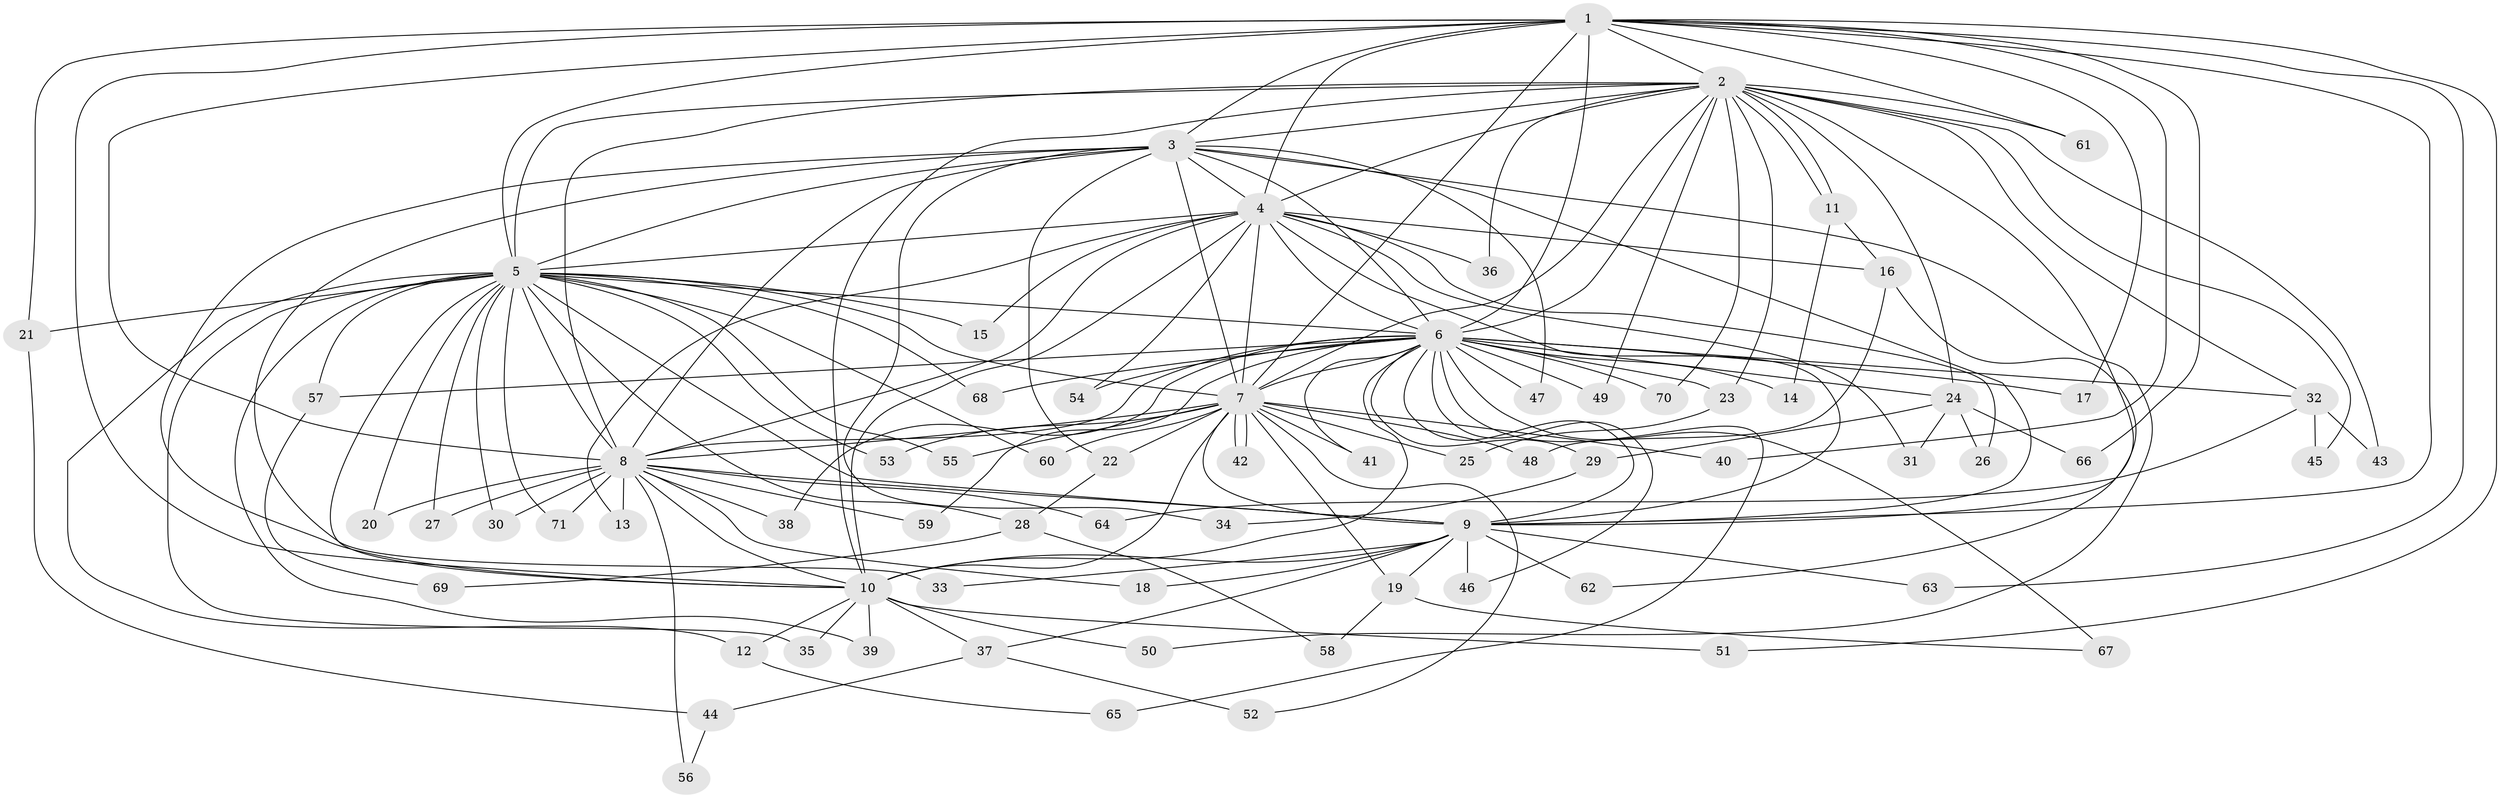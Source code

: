 // Generated by graph-tools (version 1.1) at 2025/49/03/09/25 03:49:38]
// undirected, 71 vertices, 167 edges
graph export_dot {
graph [start="1"]
  node [color=gray90,style=filled];
  1;
  2;
  3;
  4;
  5;
  6;
  7;
  8;
  9;
  10;
  11;
  12;
  13;
  14;
  15;
  16;
  17;
  18;
  19;
  20;
  21;
  22;
  23;
  24;
  25;
  26;
  27;
  28;
  29;
  30;
  31;
  32;
  33;
  34;
  35;
  36;
  37;
  38;
  39;
  40;
  41;
  42;
  43;
  44;
  45;
  46;
  47;
  48;
  49;
  50;
  51;
  52;
  53;
  54;
  55;
  56;
  57;
  58;
  59;
  60;
  61;
  62;
  63;
  64;
  65;
  66;
  67;
  68;
  69;
  70;
  71;
  1 -- 2;
  1 -- 3;
  1 -- 4;
  1 -- 5;
  1 -- 6;
  1 -- 7;
  1 -- 8;
  1 -- 9;
  1 -- 10;
  1 -- 17;
  1 -- 21;
  1 -- 40;
  1 -- 51;
  1 -- 61;
  1 -- 63;
  1 -- 66;
  2 -- 3;
  2 -- 4;
  2 -- 5;
  2 -- 6;
  2 -- 7;
  2 -- 8;
  2 -- 9;
  2 -- 10;
  2 -- 11;
  2 -- 11;
  2 -- 23;
  2 -- 24;
  2 -- 32;
  2 -- 36;
  2 -- 43;
  2 -- 45;
  2 -- 49;
  2 -- 61;
  2 -- 70;
  3 -- 4;
  3 -- 5;
  3 -- 6;
  3 -- 7;
  3 -- 8;
  3 -- 9;
  3 -- 10;
  3 -- 22;
  3 -- 33;
  3 -- 34;
  3 -- 47;
  3 -- 50;
  4 -- 5;
  4 -- 6;
  4 -- 7;
  4 -- 8;
  4 -- 9;
  4 -- 10;
  4 -- 13;
  4 -- 15;
  4 -- 16;
  4 -- 26;
  4 -- 31;
  4 -- 36;
  4 -- 54;
  5 -- 6;
  5 -- 7;
  5 -- 8;
  5 -- 9;
  5 -- 10;
  5 -- 12;
  5 -- 15;
  5 -- 20;
  5 -- 21;
  5 -- 27;
  5 -- 28;
  5 -- 30;
  5 -- 35;
  5 -- 39;
  5 -- 53;
  5 -- 55;
  5 -- 57;
  5 -- 60;
  5 -- 68;
  5 -- 71;
  6 -- 7;
  6 -- 8;
  6 -- 9;
  6 -- 10;
  6 -- 14;
  6 -- 17;
  6 -- 23;
  6 -- 24;
  6 -- 29;
  6 -- 32;
  6 -- 38;
  6 -- 41;
  6 -- 46;
  6 -- 47;
  6 -- 49;
  6 -- 54;
  6 -- 57;
  6 -- 59;
  6 -- 65;
  6 -- 67;
  6 -- 68;
  6 -- 70;
  7 -- 8;
  7 -- 9;
  7 -- 10;
  7 -- 19;
  7 -- 22;
  7 -- 25;
  7 -- 40;
  7 -- 41;
  7 -- 42;
  7 -- 42;
  7 -- 48;
  7 -- 52;
  7 -- 53;
  7 -- 55;
  7 -- 60;
  8 -- 9;
  8 -- 10;
  8 -- 13;
  8 -- 18;
  8 -- 20;
  8 -- 27;
  8 -- 30;
  8 -- 38;
  8 -- 56;
  8 -- 59;
  8 -- 64;
  8 -- 71;
  9 -- 10;
  9 -- 18;
  9 -- 19;
  9 -- 33;
  9 -- 37;
  9 -- 46;
  9 -- 62;
  9 -- 63;
  10 -- 12;
  10 -- 35;
  10 -- 37;
  10 -- 39;
  10 -- 50;
  10 -- 51;
  11 -- 14;
  11 -- 16;
  12 -- 65;
  16 -- 48;
  16 -- 62;
  19 -- 58;
  19 -- 67;
  21 -- 44;
  22 -- 28;
  23 -- 25;
  24 -- 26;
  24 -- 29;
  24 -- 31;
  24 -- 66;
  28 -- 58;
  28 -- 69;
  29 -- 34;
  32 -- 43;
  32 -- 45;
  32 -- 64;
  37 -- 44;
  37 -- 52;
  44 -- 56;
  57 -- 69;
}

